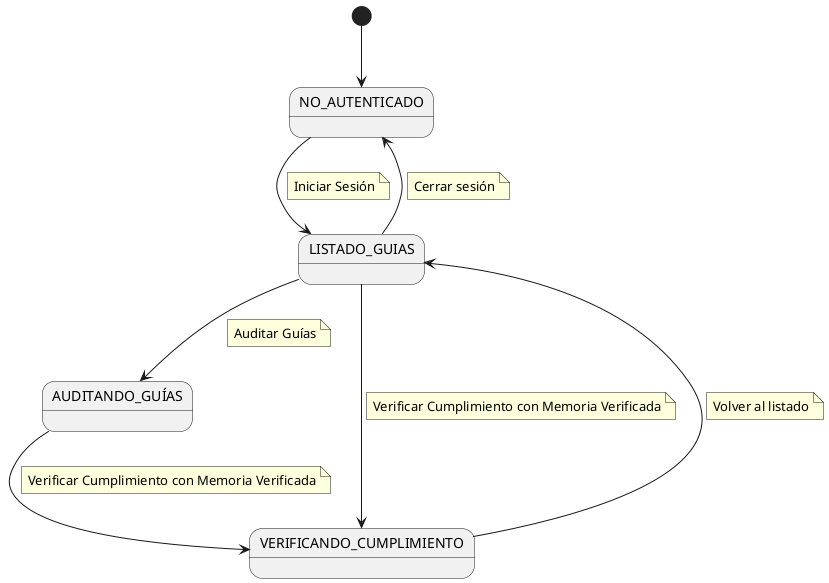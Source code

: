 @startuml diagramaContextoDirectorCalidad

state "NO_AUTENTICADO" as NoAutenticado
state "LISTADO_GUIAS" as ListadoGuias
state "AUDITANDO_GUÍAS" as AuditandoGuias
state "VERIFICANDO_CUMPLIMIENTO" as VerificandoCumplimiento

[*] -->NoAutenticado
   
NoAutenticado --> ListadoGuias
     note on link 
       Iniciar Sesión
    end note

ListadoGuias --> NoAutenticado
    note on link
        Cerrar sesión
    end note


ListadoGuias --> AuditandoGuias
    note on link
        Auditar Guías
    end note

AuditandoGuias --> VerificandoCumplimiento
    note on link
        Verificar Cumplimiento con Memoria Verificada
    end note

ListadoGuias --> VerificandoCumplimiento
    note on link
        Verificar Cumplimiento con Memoria Verificada
    end note

VerificandoCumplimiento --> ListadoGuias
    note on link
        Volver al listado
    end note

@enduml
